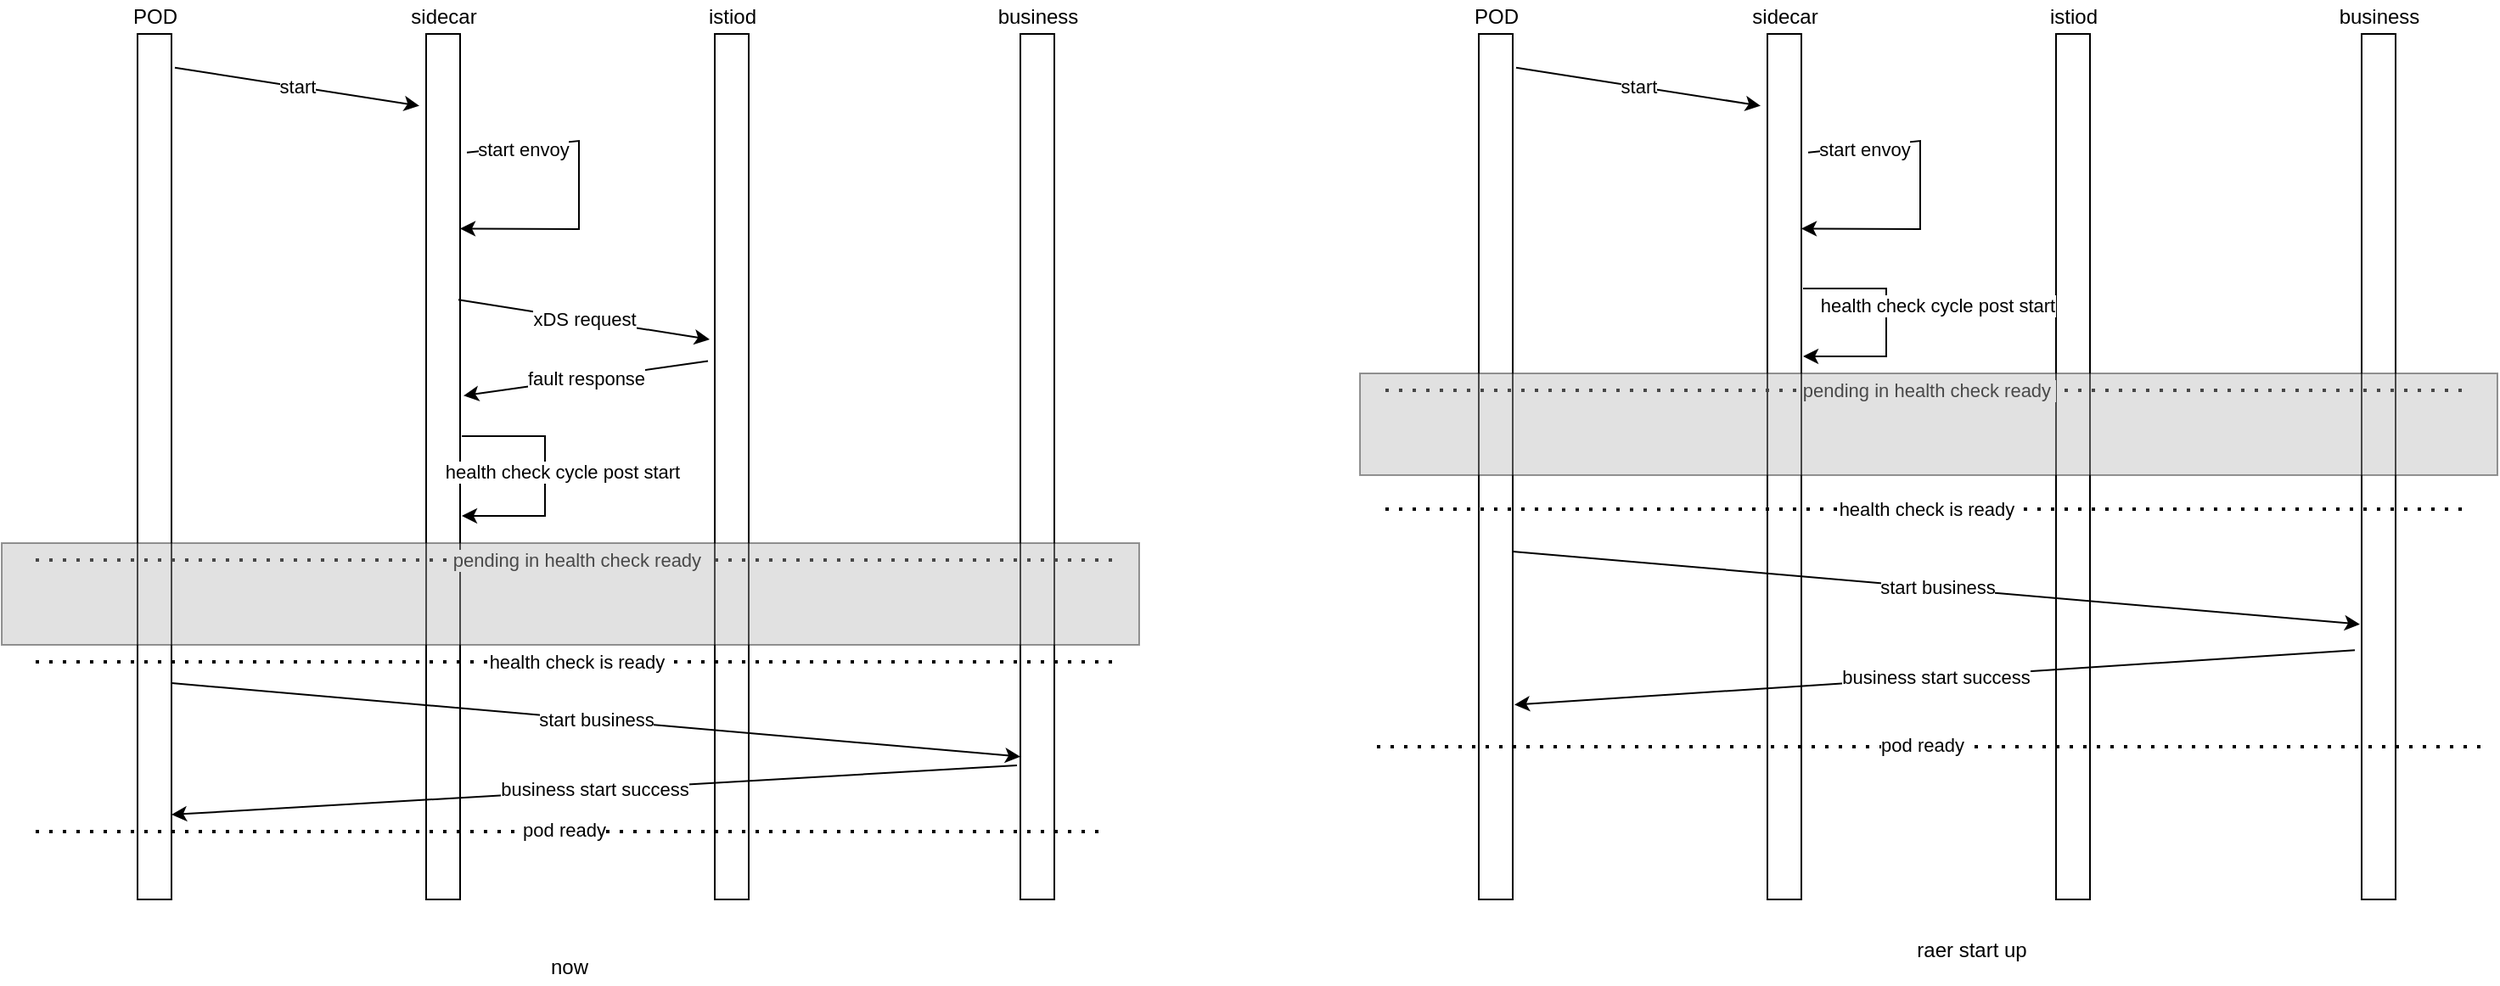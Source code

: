 <mxfile version="16.2.7" type="github">
  <diagram id="5RSw2us5nB8iM983i-XA" name="第 1 页">
    <mxGraphModel dx="946" dy="613" grid="1" gridSize="10" guides="1" tooltips="1" connect="1" arrows="1" fold="1" page="1" pageScale="1" pageWidth="827" pageHeight="1169" math="0" shadow="0">
      <root>
        <mxCell id="0" />
        <mxCell id="1" parent="0" />
        <mxCell id="NbpeEciZDlfbmzeo30sF-1" value="" style="rounded=0;whiteSpace=wrap;html=1;" vertex="1" parent="1">
          <mxGeometry x="140" y="120" width="20" height="510" as="geometry" />
        </mxCell>
        <mxCell id="NbpeEciZDlfbmzeo30sF-2" value="" style="rounded=0;whiteSpace=wrap;html=1;" vertex="1" parent="1">
          <mxGeometry x="310" y="120" width="20" height="510" as="geometry" />
        </mxCell>
        <mxCell id="NbpeEciZDlfbmzeo30sF-3" value="" style="rounded=0;whiteSpace=wrap;html=1;" vertex="1" parent="1">
          <mxGeometry x="480" y="120" width="20" height="510" as="geometry" />
        </mxCell>
        <mxCell id="NbpeEciZDlfbmzeo30sF-4" value="" style="rounded=0;whiteSpace=wrap;html=1;" vertex="1" parent="1">
          <mxGeometry x="660" y="120" width="20" height="510" as="geometry" />
        </mxCell>
        <mxCell id="NbpeEciZDlfbmzeo30sF-5" value="POD" style="text;html=1;align=center;verticalAlign=middle;resizable=0;points=[];autosize=1;strokeColor=none;fillColor=none;" vertex="1" parent="1">
          <mxGeometry x="130" y="100" width="40" height="20" as="geometry" />
        </mxCell>
        <mxCell id="NbpeEciZDlfbmzeo30sF-6" value="sidecar" style="text;html=1;align=center;verticalAlign=middle;resizable=0;points=[];autosize=1;strokeColor=none;fillColor=none;" vertex="1" parent="1">
          <mxGeometry x="295" y="100" width="50" height="20" as="geometry" />
        </mxCell>
        <mxCell id="NbpeEciZDlfbmzeo30sF-7" value="istiod" style="text;html=1;align=center;verticalAlign=middle;resizable=0;points=[];autosize=1;strokeColor=none;fillColor=none;" vertex="1" parent="1">
          <mxGeometry x="470" y="100" width="40" height="20" as="geometry" />
        </mxCell>
        <mxCell id="NbpeEciZDlfbmzeo30sF-8" value="business" style="text;html=1;align=center;verticalAlign=middle;resizable=0;points=[];autosize=1;strokeColor=none;fillColor=none;" vertex="1" parent="1">
          <mxGeometry x="640" y="100" width="60" height="20" as="geometry" />
        </mxCell>
        <mxCell id="NbpeEciZDlfbmzeo30sF-9" value="start" style="endArrow=classic;html=1;rounded=0;exitX=1.1;exitY=0.039;exitDx=0;exitDy=0;exitPerimeter=0;entryX=-0.2;entryY=0.083;entryDx=0;entryDy=0;entryPerimeter=0;" edge="1" parent="1" source="NbpeEciZDlfbmzeo30sF-1" target="NbpeEciZDlfbmzeo30sF-2">
          <mxGeometry width="50" height="50" relative="1" as="geometry">
            <mxPoint x="390" y="340" as="sourcePoint" />
            <mxPoint x="440" y="290" as="targetPoint" />
          </mxGeometry>
        </mxCell>
        <mxCell id="NbpeEciZDlfbmzeo30sF-10" value="" style="endArrow=classic;html=1;rounded=0;exitX=1.2;exitY=0.137;exitDx=0;exitDy=0;exitPerimeter=0;entryX=1;entryY=0.225;entryDx=0;entryDy=0;entryPerimeter=0;" edge="1" parent="1" source="NbpeEciZDlfbmzeo30sF-2" target="NbpeEciZDlfbmzeo30sF-2">
          <mxGeometry width="50" height="50" relative="1" as="geometry">
            <mxPoint x="390" y="340" as="sourcePoint" />
            <mxPoint x="440" y="290" as="targetPoint" />
            <Array as="points">
              <mxPoint x="400" y="183" />
              <mxPoint x="400" y="235" />
            </Array>
          </mxGeometry>
        </mxCell>
        <mxCell id="NbpeEciZDlfbmzeo30sF-11" value="start envoy" style="edgeLabel;html=1;align=center;verticalAlign=middle;resizable=0;points=[];" vertex="1" connectable="0" parent="NbpeEciZDlfbmzeo30sF-10">
          <mxGeometry x="-0.649" y="-1" relative="1" as="geometry">
            <mxPoint as="offset" />
          </mxGeometry>
        </mxCell>
        <mxCell id="NbpeEciZDlfbmzeo30sF-12" value="xDS request" style="endArrow=classic;html=1;rounded=0;exitX=0.95;exitY=0.307;exitDx=0;exitDy=0;exitPerimeter=0;entryX=-0.15;entryY=0.353;entryDx=0;entryDy=0;entryPerimeter=0;" edge="1" parent="1" source="NbpeEciZDlfbmzeo30sF-2" target="NbpeEciZDlfbmzeo30sF-3">
          <mxGeometry width="50" height="50" relative="1" as="geometry">
            <mxPoint x="390" y="340" as="sourcePoint" />
            <mxPoint x="470" y="300" as="targetPoint" />
          </mxGeometry>
        </mxCell>
        <mxCell id="NbpeEciZDlfbmzeo30sF-13" value="fault response" style="endArrow=classic;html=1;rounded=0;exitX=-0.2;exitY=0.378;exitDx=0;exitDy=0;exitPerimeter=0;entryX=1.1;entryY=0.418;entryDx=0;entryDy=0;entryPerimeter=0;" edge="1" parent="1" source="NbpeEciZDlfbmzeo30sF-3" target="NbpeEciZDlfbmzeo30sF-2">
          <mxGeometry width="50" height="50" relative="1" as="geometry">
            <mxPoint x="390" y="340" as="sourcePoint" />
            <mxPoint x="440" y="290" as="targetPoint" />
          </mxGeometry>
        </mxCell>
        <mxCell id="NbpeEciZDlfbmzeo30sF-14" value="health check cycle post start" style="endArrow=classic;html=1;rounded=0;" edge="1" parent="1">
          <mxGeometry x="-0.035" y="10" width="50" height="50" relative="1" as="geometry">
            <mxPoint x="331" y="357" as="sourcePoint" />
            <mxPoint x="331" y="404" as="targetPoint" />
            <Array as="points">
              <mxPoint x="380" y="357" />
              <mxPoint x="380" y="404" />
            </Array>
            <mxPoint as="offset" />
          </mxGeometry>
        </mxCell>
        <mxCell id="NbpeEciZDlfbmzeo30sF-16" value="pending in health check ready&amp;nbsp;" style="endArrow=none;dashed=1;html=1;dashPattern=1 3;strokeWidth=2;rounded=0;" edge="1" parent="1">
          <mxGeometry width="50" height="50" relative="1" as="geometry">
            <mxPoint x="80" y="430" as="sourcePoint" />
            <mxPoint x="720" y="430" as="targetPoint" />
          </mxGeometry>
        </mxCell>
        <mxCell id="NbpeEciZDlfbmzeo30sF-19" value="health check is ready&amp;nbsp;" style="endArrow=none;dashed=1;html=1;dashPattern=1 3;strokeWidth=2;rounded=0;" edge="1" parent="1">
          <mxGeometry width="50" height="50" relative="1" as="geometry">
            <mxPoint x="80" y="490" as="sourcePoint" />
            <mxPoint x="720" y="490" as="targetPoint" />
          </mxGeometry>
        </mxCell>
        <mxCell id="NbpeEciZDlfbmzeo30sF-20" value="start business" style="endArrow=classic;html=1;rounded=0;entryX=0;entryY=0.835;entryDx=0;entryDy=0;entryPerimeter=0;exitX=1;exitY=0.75;exitDx=0;exitDy=0;" edge="1" parent="1" source="NbpeEciZDlfbmzeo30sF-1" target="NbpeEciZDlfbmzeo30sF-4">
          <mxGeometry width="50" height="50" relative="1" as="geometry">
            <mxPoint x="160" y="520" as="sourcePoint" />
            <mxPoint x="210" y="470" as="targetPoint" />
          </mxGeometry>
        </mxCell>
        <mxCell id="NbpeEciZDlfbmzeo30sF-21" value="business start success" style="endArrow=classic;html=1;rounded=0;entryX=1;entryY=0.902;entryDx=0;entryDy=0;entryPerimeter=0;exitX=-0.1;exitY=0.845;exitDx=0;exitDy=0;exitPerimeter=0;" edge="1" parent="1" source="NbpeEciZDlfbmzeo30sF-4" target="NbpeEciZDlfbmzeo30sF-1">
          <mxGeometry width="50" height="50" relative="1" as="geometry">
            <mxPoint x="650" y="540" as="sourcePoint" />
            <mxPoint x="440" y="290" as="targetPoint" />
          </mxGeometry>
        </mxCell>
        <mxCell id="NbpeEciZDlfbmzeo30sF-22" value="" style="endArrow=none;dashed=1;html=1;dashPattern=1 3;strokeWidth=2;rounded=0;" edge="1" parent="1">
          <mxGeometry width="50" height="50" relative="1" as="geometry">
            <mxPoint x="80" y="590" as="sourcePoint" />
            <mxPoint x="710" y="590" as="targetPoint" />
          </mxGeometry>
        </mxCell>
        <mxCell id="NbpeEciZDlfbmzeo30sF-23" value="pod ready" style="edgeLabel;html=1;align=center;verticalAlign=middle;resizable=0;points=[];" vertex="1" connectable="0" parent="NbpeEciZDlfbmzeo30sF-22">
          <mxGeometry x="-0.013" y="1" relative="1" as="geometry">
            <mxPoint as="offset" />
          </mxGeometry>
        </mxCell>
        <mxCell id="NbpeEciZDlfbmzeo30sF-24" value="" style="rounded=0;whiteSpace=wrap;html=1;sketch=0;shadow=0;fillColor=#B3B3B3;gradientColor=none;textOpacity=0;opacity=40;" vertex="1" parent="1">
          <mxGeometry x="60" y="420" width="670" height="60" as="geometry" />
        </mxCell>
        <mxCell id="NbpeEciZDlfbmzeo30sF-26" value="" style="rounded=0;whiteSpace=wrap;html=1;" vertex="1" parent="1">
          <mxGeometry x="930" y="120" width="20" height="510" as="geometry" />
        </mxCell>
        <mxCell id="NbpeEciZDlfbmzeo30sF-27" value="" style="rounded=0;whiteSpace=wrap;html=1;" vertex="1" parent="1">
          <mxGeometry x="1100" y="120" width="20" height="510" as="geometry" />
        </mxCell>
        <mxCell id="NbpeEciZDlfbmzeo30sF-28" value="" style="rounded=0;whiteSpace=wrap;html=1;" vertex="1" parent="1">
          <mxGeometry x="1270" y="120" width="20" height="510" as="geometry" />
        </mxCell>
        <mxCell id="NbpeEciZDlfbmzeo30sF-29" value="" style="rounded=0;whiteSpace=wrap;html=1;" vertex="1" parent="1">
          <mxGeometry x="1450" y="120" width="20" height="510" as="geometry" />
        </mxCell>
        <mxCell id="NbpeEciZDlfbmzeo30sF-30" value="POD" style="text;html=1;align=center;verticalAlign=middle;resizable=0;points=[];autosize=1;strokeColor=none;fillColor=none;" vertex="1" parent="1">
          <mxGeometry x="920" y="100" width="40" height="20" as="geometry" />
        </mxCell>
        <mxCell id="NbpeEciZDlfbmzeo30sF-31" value="sidecar" style="text;html=1;align=center;verticalAlign=middle;resizable=0;points=[];autosize=1;strokeColor=none;fillColor=none;" vertex="1" parent="1">
          <mxGeometry x="1085" y="100" width="50" height="20" as="geometry" />
        </mxCell>
        <mxCell id="NbpeEciZDlfbmzeo30sF-32" value="istiod" style="text;html=1;align=center;verticalAlign=middle;resizable=0;points=[];autosize=1;strokeColor=none;fillColor=none;" vertex="1" parent="1">
          <mxGeometry x="1260" y="100" width="40" height="20" as="geometry" />
        </mxCell>
        <mxCell id="NbpeEciZDlfbmzeo30sF-33" value="business" style="text;html=1;align=center;verticalAlign=middle;resizable=0;points=[];autosize=1;strokeColor=none;fillColor=none;" vertex="1" parent="1">
          <mxGeometry x="1430" y="100" width="60" height="20" as="geometry" />
        </mxCell>
        <mxCell id="NbpeEciZDlfbmzeo30sF-34" value="start" style="endArrow=classic;html=1;rounded=0;exitX=1.1;exitY=0.039;exitDx=0;exitDy=0;exitPerimeter=0;entryX=-0.2;entryY=0.083;entryDx=0;entryDy=0;entryPerimeter=0;" edge="1" parent="1" source="NbpeEciZDlfbmzeo30sF-26" target="NbpeEciZDlfbmzeo30sF-27">
          <mxGeometry width="50" height="50" relative="1" as="geometry">
            <mxPoint x="1180" y="340" as="sourcePoint" />
            <mxPoint x="1230" y="290" as="targetPoint" />
          </mxGeometry>
        </mxCell>
        <mxCell id="NbpeEciZDlfbmzeo30sF-35" value="" style="endArrow=classic;html=1;rounded=0;exitX=1.2;exitY=0.137;exitDx=0;exitDy=0;exitPerimeter=0;entryX=1;entryY=0.225;entryDx=0;entryDy=0;entryPerimeter=0;" edge="1" parent="1" source="NbpeEciZDlfbmzeo30sF-27" target="NbpeEciZDlfbmzeo30sF-27">
          <mxGeometry width="50" height="50" relative="1" as="geometry">
            <mxPoint x="1180" y="340" as="sourcePoint" />
            <mxPoint x="1230" y="290" as="targetPoint" />
            <Array as="points">
              <mxPoint x="1190" y="183" />
              <mxPoint x="1190" y="235" />
            </Array>
          </mxGeometry>
        </mxCell>
        <mxCell id="NbpeEciZDlfbmzeo30sF-36" value="start envoy" style="edgeLabel;html=1;align=center;verticalAlign=middle;resizable=0;points=[];" vertex="1" connectable="0" parent="NbpeEciZDlfbmzeo30sF-35">
          <mxGeometry x="-0.649" y="-1" relative="1" as="geometry">
            <mxPoint as="offset" />
          </mxGeometry>
        </mxCell>
        <mxCell id="NbpeEciZDlfbmzeo30sF-39" value="health check cycle post start" style="endArrow=classic;html=1;rounded=0;" edge="1" parent="1">
          <mxGeometry x="-0.145" y="30" width="50" height="50" relative="1" as="geometry">
            <mxPoint x="1121" y="270" as="sourcePoint" />
            <mxPoint x="1121" y="310" as="targetPoint" />
            <Array as="points">
              <mxPoint x="1170" y="270" />
              <mxPoint x="1170" y="310" />
            </Array>
            <mxPoint as="offset" />
          </mxGeometry>
        </mxCell>
        <mxCell id="NbpeEciZDlfbmzeo30sF-40" value="pending in health check ready&amp;nbsp;" style="endArrow=none;dashed=1;html=1;dashPattern=1 3;strokeWidth=2;rounded=0;" edge="1" parent="1">
          <mxGeometry width="50" height="50" relative="1" as="geometry">
            <mxPoint x="875" y="330" as="sourcePoint" />
            <mxPoint x="1515" y="330" as="targetPoint" />
          </mxGeometry>
        </mxCell>
        <mxCell id="NbpeEciZDlfbmzeo30sF-41" value="health check is ready&amp;nbsp;" style="endArrow=none;dashed=1;html=1;dashPattern=1 3;strokeWidth=2;rounded=0;" edge="1" parent="1">
          <mxGeometry width="50" height="50" relative="1" as="geometry">
            <mxPoint x="875" y="400" as="sourcePoint" />
            <mxPoint x="1515" y="400" as="targetPoint" />
          </mxGeometry>
        </mxCell>
        <mxCell id="NbpeEciZDlfbmzeo30sF-42" value="start business" style="endArrow=classic;html=1;rounded=0;entryX=-0.05;entryY=0.682;entryDx=0;entryDy=0;entryPerimeter=0;exitX=1;exitY=0.598;exitDx=0;exitDy=0;exitPerimeter=0;" edge="1" parent="1" source="NbpeEciZDlfbmzeo30sF-26" target="NbpeEciZDlfbmzeo30sF-29">
          <mxGeometry width="50" height="50" relative="1" as="geometry">
            <mxPoint x="950" y="520" as="sourcePoint" />
            <mxPoint x="1000" y="470" as="targetPoint" />
          </mxGeometry>
        </mxCell>
        <mxCell id="NbpeEciZDlfbmzeo30sF-43" value="business start success" style="endArrow=classic;html=1;rounded=0;entryX=1.05;entryY=0.775;entryDx=0;entryDy=0;exitX=-0.2;exitY=0.712;exitDx=0;exitDy=0;exitPerimeter=0;entryPerimeter=0;" edge="1" parent="1" source="NbpeEciZDlfbmzeo30sF-29" target="NbpeEciZDlfbmzeo30sF-26">
          <mxGeometry width="50" height="50" relative="1" as="geometry">
            <mxPoint x="1440" y="540" as="sourcePoint" />
            <mxPoint x="1230" y="290" as="targetPoint" />
          </mxGeometry>
        </mxCell>
        <mxCell id="NbpeEciZDlfbmzeo30sF-44" value="" style="endArrow=none;dashed=1;html=1;dashPattern=1 3;strokeWidth=2;rounded=0;" edge="1" parent="1">
          <mxGeometry width="50" height="50" relative="1" as="geometry">
            <mxPoint x="870" y="540" as="sourcePoint" />
            <mxPoint x="1520" y="540" as="targetPoint" />
          </mxGeometry>
        </mxCell>
        <mxCell id="NbpeEciZDlfbmzeo30sF-45" value="pod ready" style="edgeLabel;html=1;align=center;verticalAlign=middle;resizable=0;points=[];" vertex="1" connectable="0" parent="NbpeEciZDlfbmzeo30sF-44">
          <mxGeometry x="-0.013" y="1" relative="1" as="geometry">
            <mxPoint as="offset" />
          </mxGeometry>
        </mxCell>
        <mxCell id="NbpeEciZDlfbmzeo30sF-46" value="" style="rounded=0;whiteSpace=wrap;html=1;sketch=0;shadow=0;fillColor=#B3B3B3;gradientColor=none;textOpacity=0;opacity=40;" vertex="1" parent="1">
          <mxGeometry x="860" y="320" width="670" height="60" as="geometry" />
        </mxCell>
        <mxCell id="NbpeEciZDlfbmzeo30sF-47" value="now" style="text;html=1;align=center;verticalAlign=middle;resizable=0;points=[];autosize=1;strokeColor=none;fillColor=none;" vertex="1" parent="1">
          <mxGeometry x="374" y="660" width="40" height="20" as="geometry" />
        </mxCell>
        <mxCell id="NbpeEciZDlfbmzeo30sF-48" value="raer start up" style="text;html=1;align=center;verticalAlign=middle;resizable=0;points=[];autosize=1;strokeColor=none;fillColor=none;" vertex="1" parent="1">
          <mxGeometry x="1180" y="650" width="80" height="20" as="geometry" />
        </mxCell>
      </root>
    </mxGraphModel>
  </diagram>
</mxfile>
